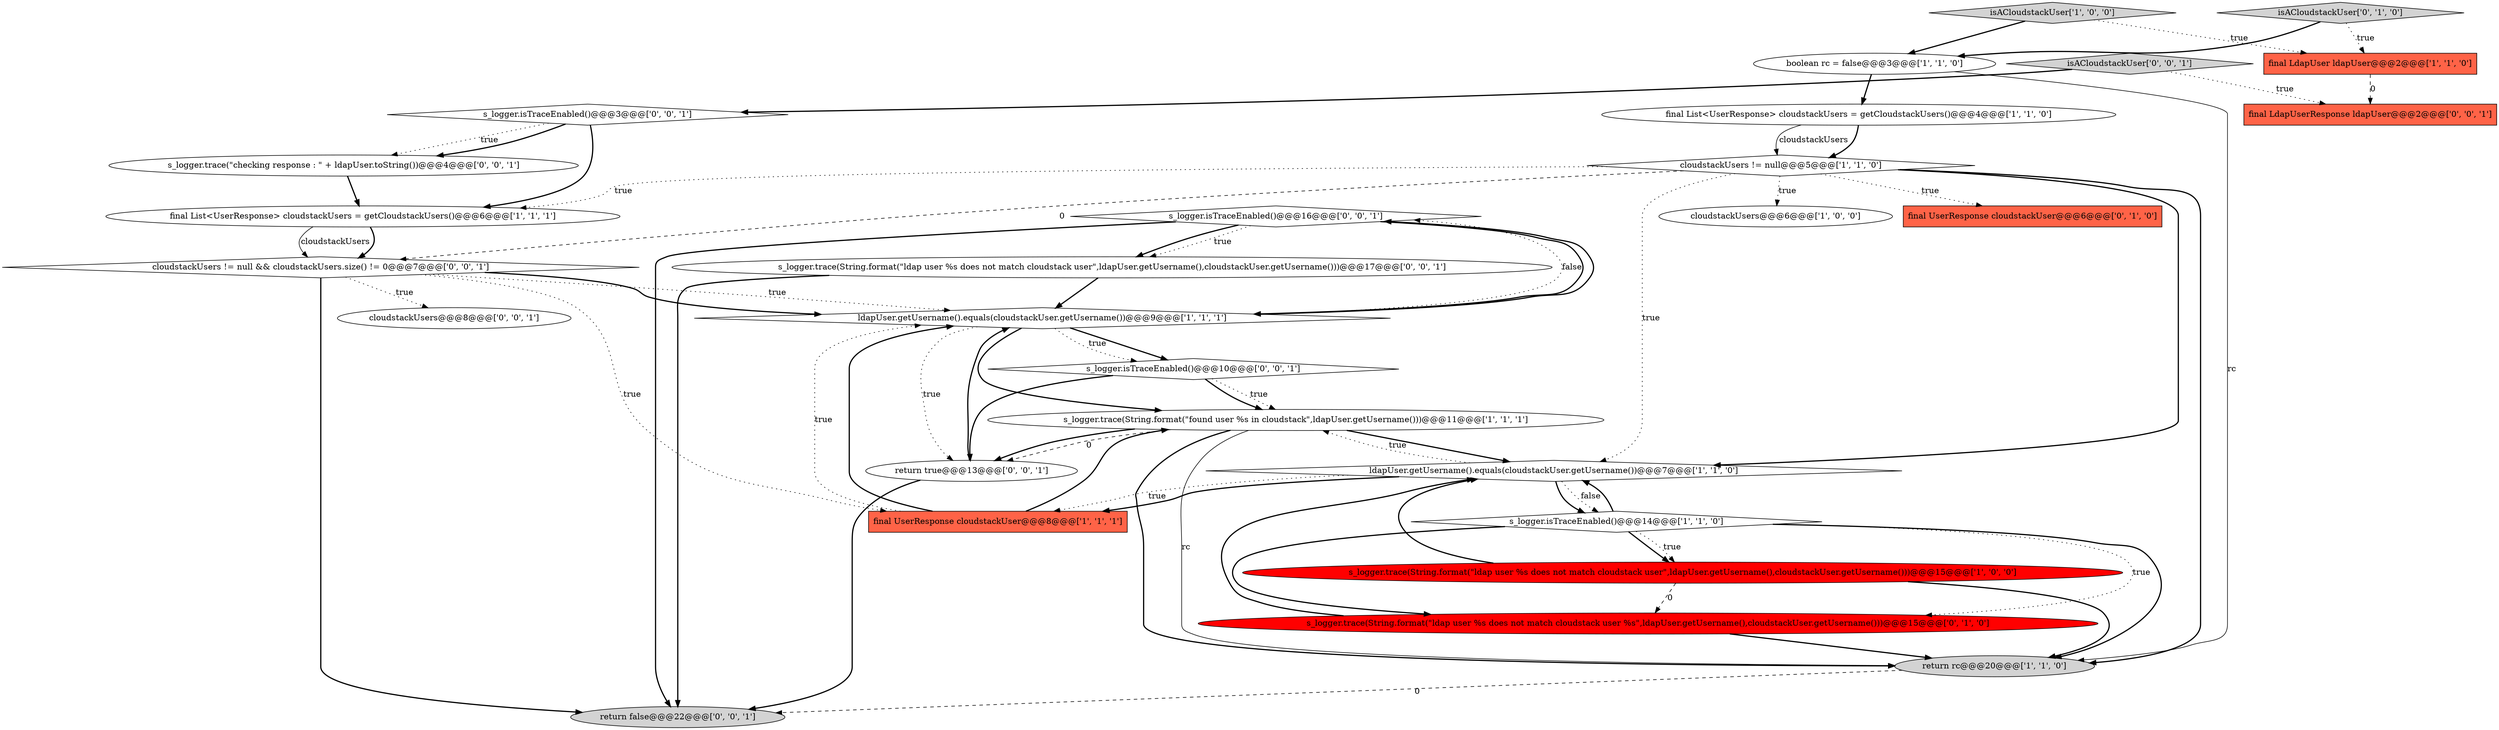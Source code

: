 digraph {
23 [style = filled, label = "s_logger.isTraceEnabled()@@@16@@@['0', '0', '1']", fillcolor = white, shape = diamond image = "AAA0AAABBB3BBB"];
7 [style = filled, label = "final List<UserResponse> cloudstackUsers = getCloudstackUsers()@@@4@@@['1', '1', '0']", fillcolor = white, shape = ellipse image = "AAA0AAABBB1BBB"];
22 [style = filled, label = "return true@@@13@@@['0', '0', '1']", fillcolor = white, shape = ellipse image = "AAA0AAABBB3BBB"];
6 [style = filled, label = "s_logger.isTraceEnabled()@@@14@@@['1', '1', '0']", fillcolor = white, shape = diamond image = "AAA0AAABBB1BBB"];
10 [style = filled, label = "cloudstackUsers@@@6@@@['1', '0', '0']", fillcolor = white, shape = ellipse image = "AAA0AAABBB1BBB"];
2 [style = filled, label = "s_logger.trace(String.format(\"found user %s in cloudstack\",ldapUser.getUsername()))@@@11@@@['1', '1', '1']", fillcolor = white, shape = ellipse image = "AAA0AAABBB1BBB"];
5 [style = filled, label = "boolean rc = false@@@3@@@['1', '1', '0']", fillcolor = white, shape = ellipse image = "AAA0AAABBB1BBB"];
14 [style = filled, label = "s_logger.trace(String.format(\"ldap user %s does not match cloudstack user %s\",ldapUser.getUsername(),cloudstackUser.getUsername()))@@@15@@@['0', '1', '0']", fillcolor = red, shape = ellipse image = "AAA1AAABBB2BBB"];
0 [style = filled, label = "ldapUser.getUsername().equals(cloudstackUser.getUsername())@@@7@@@['1', '1', '0']", fillcolor = white, shape = diamond image = "AAA0AAABBB1BBB"];
4 [style = filled, label = "s_logger.trace(String.format(\"ldap user %s does not match cloudstack user\",ldapUser.getUsername(),cloudstackUser.getUsername()))@@@15@@@['1', '0', '0']", fillcolor = red, shape = ellipse image = "AAA1AAABBB1BBB"];
12 [style = filled, label = "isACloudstackUser['1', '0', '0']", fillcolor = lightgray, shape = diamond image = "AAA0AAABBB1BBB"];
18 [style = filled, label = "isACloudstackUser['0', '0', '1']", fillcolor = lightgray, shape = diamond image = "AAA0AAABBB3BBB"];
20 [style = filled, label = "s_logger.trace(String.format(\"ldap user %s does not match cloudstack user\",ldapUser.getUsername(),cloudstackUser.getUsername()))@@@17@@@['0', '0', '1']", fillcolor = white, shape = ellipse image = "AAA0AAABBB3BBB"];
13 [style = filled, label = "final UserResponse cloudstackUser@@@8@@@['1', '1', '1']", fillcolor = tomato, shape = box image = "AAA0AAABBB1BBB"];
1 [style = filled, label = "ldapUser.getUsername().equals(cloudstackUser.getUsername())@@@9@@@['1', '1', '1']", fillcolor = white, shape = diamond image = "AAA0AAABBB1BBB"];
17 [style = filled, label = "final LdapUserResponse ldapUser@@@2@@@['0', '0', '1']", fillcolor = tomato, shape = box image = "AAA0AAABBB3BBB"];
15 [style = filled, label = "final UserResponse cloudstackUser@@@6@@@['0', '1', '0']", fillcolor = tomato, shape = box image = "AAA0AAABBB2BBB"];
24 [style = filled, label = "cloudstackUsers@@@8@@@['0', '0', '1']", fillcolor = white, shape = ellipse image = "AAA0AAABBB3BBB"];
11 [style = filled, label = "final List<UserResponse> cloudstackUsers = getCloudstackUsers()@@@6@@@['1', '1', '1']", fillcolor = white, shape = ellipse image = "AAA0AAABBB1BBB"];
21 [style = filled, label = "return false@@@22@@@['0', '0', '1']", fillcolor = lightgray, shape = ellipse image = "AAA0AAABBB3BBB"];
8 [style = filled, label = "final LdapUser ldapUser@@@2@@@['1', '1', '0']", fillcolor = tomato, shape = box image = "AAA0AAABBB1BBB"];
3 [style = filled, label = "cloudstackUsers != null@@@5@@@['1', '1', '0']", fillcolor = white, shape = diamond image = "AAA0AAABBB1BBB"];
25 [style = filled, label = "s_logger.trace(\"checking response : \" + ldapUser.toString())@@@4@@@['0', '0', '1']", fillcolor = white, shape = ellipse image = "AAA0AAABBB3BBB"];
9 [style = filled, label = "return rc@@@20@@@['1', '1', '0']", fillcolor = lightgray, shape = ellipse image = "AAA0AAABBB1BBB"];
26 [style = filled, label = "s_logger.isTraceEnabled()@@@10@@@['0', '0', '1']", fillcolor = white, shape = diamond image = "AAA0AAABBB3BBB"];
19 [style = filled, label = "cloudstackUsers != null && cloudstackUsers.size() != 0@@@7@@@['0', '0', '1']", fillcolor = white, shape = diamond image = "AAA0AAABBB3BBB"];
27 [style = filled, label = "s_logger.isTraceEnabled()@@@3@@@['0', '0', '1']", fillcolor = white, shape = diamond image = "AAA0AAABBB3BBB"];
16 [style = filled, label = "isACloudstackUser['0', '1', '0']", fillcolor = lightgray, shape = diamond image = "AAA0AAABBB2BBB"];
3->11 [style = dotted, label="true"];
4->9 [style = bold, label=""];
16->8 [style = dotted, label="true"];
19->1 [style = dotted, label="true"];
23->20 [style = bold, label=""];
0->13 [style = dotted, label="true"];
12->5 [style = bold, label=""];
0->13 [style = bold, label=""];
27->25 [style = dotted, label="true"];
0->6 [style = bold, label=""];
12->8 [style = dotted, label="true"];
0->6 [style = dotted, label="false"];
26->2 [style = dotted, label="true"];
3->10 [style = dotted, label="true"];
1->22 [style = dotted, label="true"];
22->21 [style = bold, label=""];
6->0 [style = bold, label=""];
2->9 [style = solid, label="rc"];
19->13 [style = dotted, label="true"];
2->9 [style = bold, label=""];
20->1 [style = bold, label=""];
19->24 [style = dotted, label="true"];
11->19 [style = bold, label=""];
1->26 [style = bold, label=""];
7->3 [style = bold, label=""];
3->0 [style = bold, label=""];
13->1 [style = bold, label=""];
4->0 [style = bold, label=""];
1->23 [style = bold, label=""];
26->22 [style = bold, label=""];
1->23 [style = dotted, label="false"];
20->21 [style = bold, label=""];
6->14 [style = bold, label=""];
3->9 [style = bold, label=""];
3->19 [style = dashed, label="0"];
6->4 [style = bold, label=""];
19->1 [style = bold, label=""];
26->2 [style = bold, label=""];
5->9 [style = solid, label="rc"];
2->0 [style = bold, label=""];
13->1 [style = dotted, label="true"];
6->14 [style = dotted, label="true"];
1->26 [style = dotted, label="true"];
23->20 [style = dotted, label="true"];
14->0 [style = bold, label=""];
27->11 [style = bold, label=""];
23->21 [style = bold, label=""];
18->27 [style = bold, label=""];
6->4 [style = dotted, label="true"];
25->11 [style = bold, label=""];
9->21 [style = dashed, label="0"];
3->15 [style = dotted, label="true"];
3->0 [style = dotted, label="true"];
16->5 [style = bold, label=""];
23->1 [style = bold, label=""];
11->19 [style = solid, label="cloudstackUsers"];
5->7 [style = bold, label=""];
8->17 [style = dashed, label="0"];
14->9 [style = bold, label=""];
4->14 [style = dashed, label="0"];
1->2 [style = bold, label=""];
18->17 [style = dotted, label="true"];
22->1 [style = bold, label=""];
0->2 [style = dotted, label="true"];
6->9 [style = bold, label=""];
2->22 [style = bold, label=""];
2->22 [style = dashed, label="0"];
7->3 [style = solid, label="cloudstackUsers"];
27->25 [style = bold, label=""];
13->2 [style = bold, label=""];
19->21 [style = bold, label=""];
}

